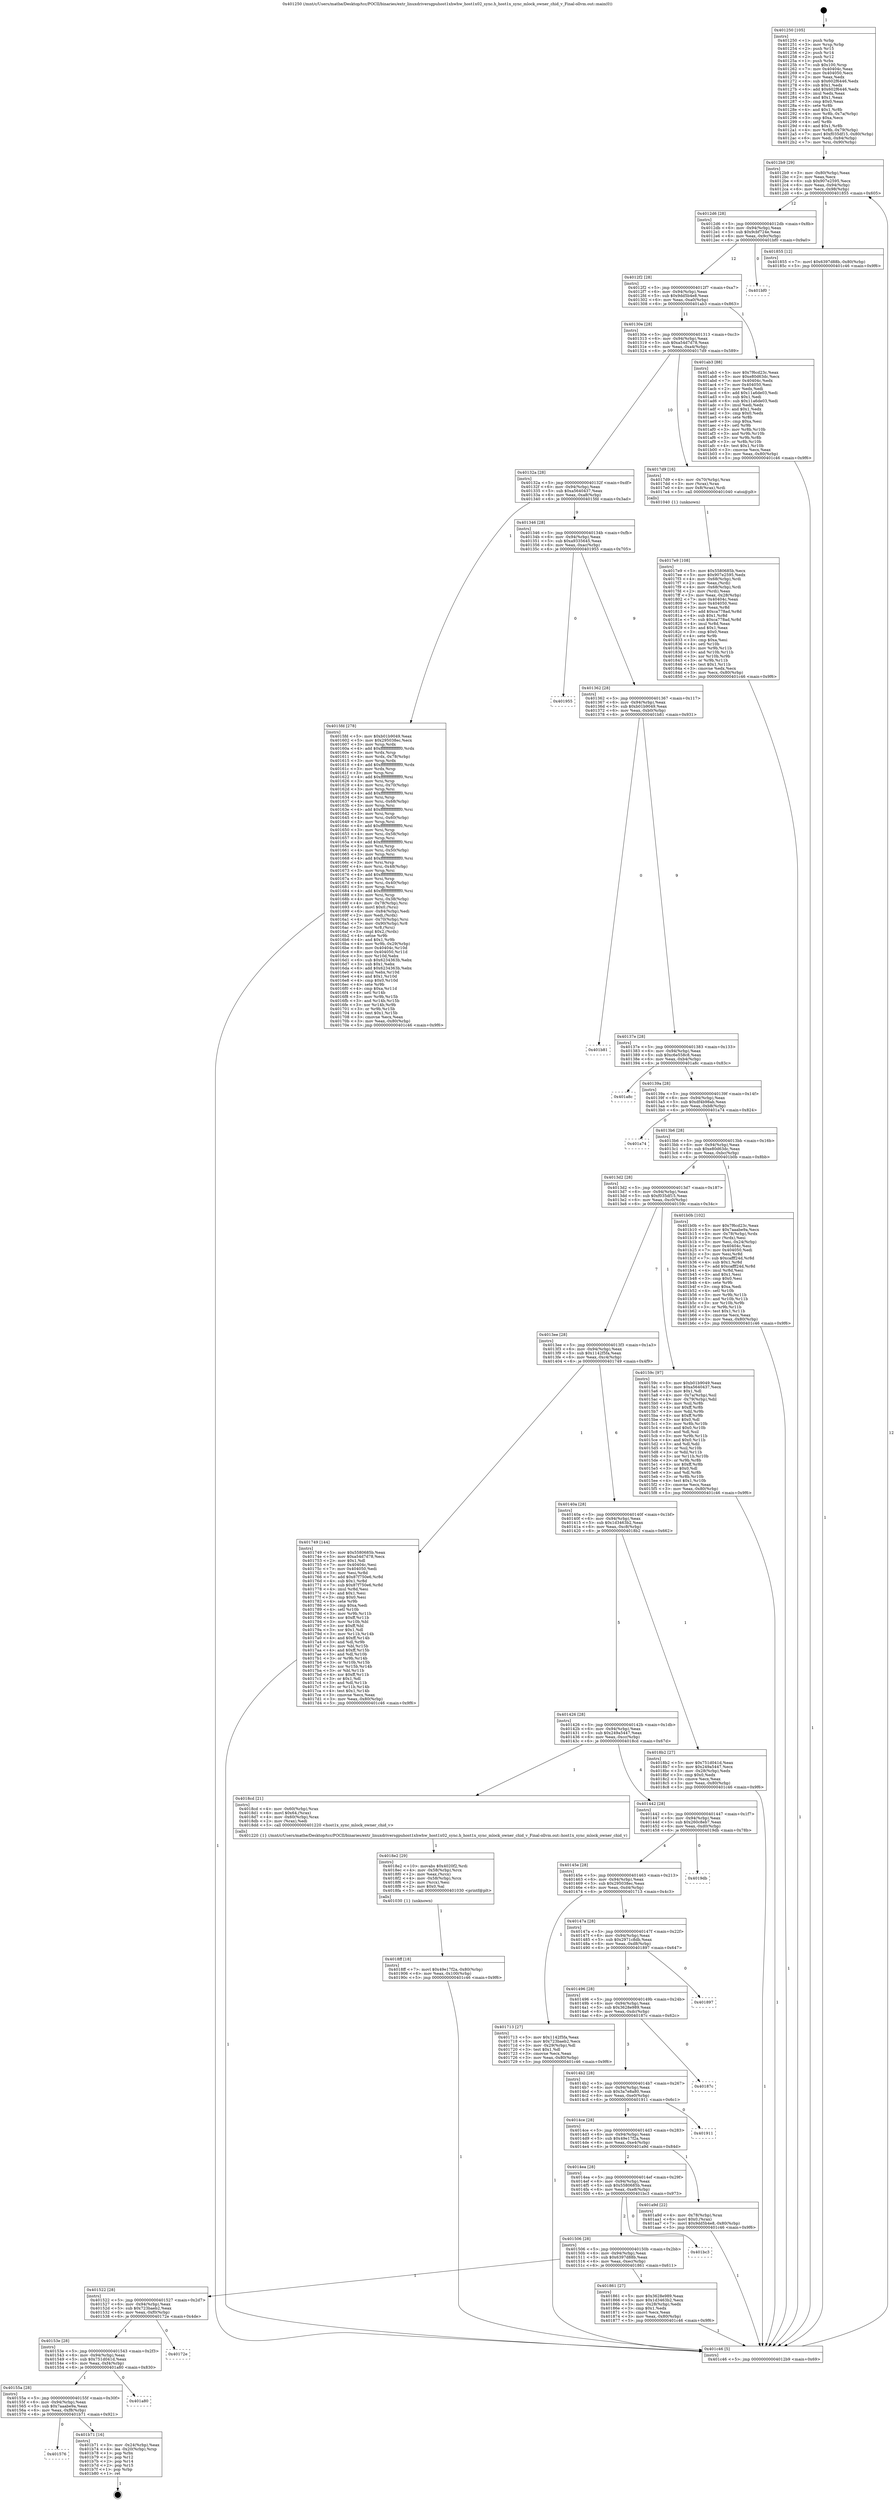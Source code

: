 digraph "0x401250" {
  label = "0x401250 (/mnt/c/Users/mathe/Desktop/tcc/POCII/binaries/extr_linuxdriversgpuhost1xhwhw_host1x02_sync.h_host1x_sync_mlock_owner_chid_v_Final-ollvm.out::main(0))"
  labelloc = "t"
  node[shape=record]

  Entry [label="",width=0.3,height=0.3,shape=circle,fillcolor=black,style=filled]
  "0x4012b9" [label="{
     0x4012b9 [29]\l
     | [instrs]\l
     &nbsp;&nbsp;0x4012b9 \<+3\>: mov -0x80(%rbp),%eax\l
     &nbsp;&nbsp;0x4012bc \<+2\>: mov %eax,%ecx\l
     &nbsp;&nbsp;0x4012be \<+6\>: sub $0x907e2595,%ecx\l
     &nbsp;&nbsp;0x4012c4 \<+6\>: mov %eax,-0x94(%rbp)\l
     &nbsp;&nbsp;0x4012ca \<+6\>: mov %ecx,-0x98(%rbp)\l
     &nbsp;&nbsp;0x4012d0 \<+6\>: je 0000000000401855 \<main+0x605\>\l
  }"]
  "0x401855" [label="{
     0x401855 [12]\l
     | [instrs]\l
     &nbsp;&nbsp;0x401855 \<+7\>: movl $0x6397d88b,-0x80(%rbp)\l
     &nbsp;&nbsp;0x40185c \<+5\>: jmp 0000000000401c46 \<main+0x9f6\>\l
  }"]
  "0x4012d6" [label="{
     0x4012d6 [28]\l
     | [instrs]\l
     &nbsp;&nbsp;0x4012d6 \<+5\>: jmp 00000000004012db \<main+0x8b\>\l
     &nbsp;&nbsp;0x4012db \<+6\>: mov -0x94(%rbp),%eax\l
     &nbsp;&nbsp;0x4012e1 \<+5\>: sub $0x9cbf724e,%eax\l
     &nbsp;&nbsp;0x4012e6 \<+6\>: mov %eax,-0x9c(%rbp)\l
     &nbsp;&nbsp;0x4012ec \<+6\>: je 0000000000401bf0 \<main+0x9a0\>\l
  }"]
  Exit [label="",width=0.3,height=0.3,shape=circle,fillcolor=black,style=filled,peripheries=2]
  "0x401bf0" [label="{
     0x401bf0\l
  }", style=dashed]
  "0x4012f2" [label="{
     0x4012f2 [28]\l
     | [instrs]\l
     &nbsp;&nbsp;0x4012f2 \<+5\>: jmp 00000000004012f7 \<main+0xa7\>\l
     &nbsp;&nbsp;0x4012f7 \<+6\>: mov -0x94(%rbp),%eax\l
     &nbsp;&nbsp;0x4012fd \<+5\>: sub $0x9dd5b4e8,%eax\l
     &nbsp;&nbsp;0x401302 \<+6\>: mov %eax,-0xa0(%rbp)\l
     &nbsp;&nbsp;0x401308 \<+6\>: je 0000000000401ab3 \<main+0x863\>\l
  }"]
  "0x401576" [label="{
     0x401576\l
  }", style=dashed]
  "0x401ab3" [label="{
     0x401ab3 [88]\l
     | [instrs]\l
     &nbsp;&nbsp;0x401ab3 \<+5\>: mov $0x7f6cd23c,%eax\l
     &nbsp;&nbsp;0x401ab8 \<+5\>: mov $0xe80d63dc,%ecx\l
     &nbsp;&nbsp;0x401abd \<+7\>: mov 0x40404c,%edx\l
     &nbsp;&nbsp;0x401ac4 \<+7\>: mov 0x404050,%esi\l
     &nbsp;&nbsp;0x401acb \<+2\>: mov %edx,%edi\l
     &nbsp;&nbsp;0x401acd \<+6\>: add $0x11a6de03,%edi\l
     &nbsp;&nbsp;0x401ad3 \<+3\>: sub $0x1,%edi\l
     &nbsp;&nbsp;0x401ad6 \<+6\>: sub $0x11a6de03,%edi\l
     &nbsp;&nbsp;0x401adc \<+3\>: imul %edi,%edx\l
     &nbsp;&nbsp;0x401adf \<+3\>: and $0x1,%edx\l
     &nbsp;&nbsp;0x401ae2 \<+3\>: cmp $0x0,%edx\l
     &nbsp;&nbsp;0x401ae5 \<+4\>: sete %r8b\l
     &nbsp;&nbsp;0x401ae9 \<+3\>: cmp $0xa,%esi\l
     &nbsp;&nbsp;0x401aec \<+4\>: setl %r9b\l
     &nbsp;&nbsp;0x401af0 \<+3\>: mov %r8b,%r10b\l
     &nbsp;&nbsp;0x401af3 \<+3\>: and %r9b,%r10b\l
     &nbsp;&nbsp;0x401af6 \<+3\>: xor %r9b,%r8b\l
     &nbsp;&nbsp;0x401af9 \<+3\>: or %r8b,%r10b\l
     &nbsp;&nbsp;0x401afc \<+4\>: test $0x1,%r10b\l
     &nbsp;&nbsp;0x401b00 \<+3\>: cmovne %ecx,%eax\l
     &nbsp;&nbsp;0x401b03 \<+3\>: mov %eax,-0x80(%rbp)\l
     &nbsp;&nbsp;0x401b06 \<+5\>: jmp 0000000000401c46 \<main+0x9f6\>\l
  }"]
  "0x40130e" [label="{
     0x40130e [28]\l
     | [instrs]\l
     &nbsp;&nbsp;0x40130e \<+5\>: jmp 0000000000401313 \<main+0xc3\>\l
     &nbsp;&nbsp;0x401313 \<+6\>: mov -0x94(%rbp),%eax\l
     &nbsp;&nbsp;0x401319 \<+5\>: sub $0xa54d7d78,%eax\l
     &nbsp;&nbsp;0x40131e \<+6\>: mov %eax,-0xa4(%rbp)\l
     &nbsp;&nbsp;0x401324 \<+6\>: je 00000000004017d9 \<main+0x589\>\l
  }"]
  "0x401b71" [label="{
     0x401b71 [16]\l
     | [instrs]\l
     &nbsp;&nbsp;0x401b71 \<+3\>: mov -0x24(%rbp),%eax\l
     &nbsp;&nbsp;0x401b74 \<+4\>: lea -0x20(%rbp),%rsp\l
     &nbsp;&nbsp;0x401b78 \<+1\>: pop %rbx\l
     &nbsp;&nbsp;0x401b79 \<+2\>: pop %r12\l
     &nbsp;&nbsp;0x401b7b \<+2\>: pop %r14\l
     &nbsp;&nbsp;0x401b7d \<+2\>: pop %r15\l
     &nbsp;&nbsp;0x401b7f \<+1\>: pop %rbp\l
     &nbsp;&nbsp;0x401b80 \<+1\>: ret\l
  }"]
  "0x4017d9" [label="{
     0x4017d9 [16]\l
     | [instrs]\l
     &nbsp;&nbsp;0x4017d9 \<+4\>: mov -0x70(%rbp),%rax\l
     &nbsp;&nbsp;0x4017dd \<+3\>: mov (%rax),%rax\l
     &nbsp;&nbsp;0x4017e0 \<+4\>: mov 0x8(%rax),%rdi\l
     &nbsp;&nbsp;0x4017e4 \<+5\>: call 0000000000401040 \<atoi@plt\>\l
     | [calls]\l
     &nbsp;&nbsp;0x401040 \{1\} (unknown)\l
  }"]
  "0x40132a" [label="{
     0x40132a [28]\l
     | [instrs]\l
     &nbsp;&nbsp;0x40132a \<+5\>: jmp 000000000040132f \<main+0xdf\>\l
     &nbsp;&nbsp;0x40132f \<+6\>: mov -0x94(%rbp),%eax\l
     &nbsp;&nbsp;0x401335 \<+5\>: sub $0xa5640437,%eax\l
     &nbsp;&nbsp;0x40133a \<+6\>: mov %eax,-0xa8(%rbp)\l
     &nbsp;&nbsp;0x401340 \<+6\>: je 00000000004015fd \<main+0x3ad\>\l
  }"]
  "0x40155a" [label="{
     0x40155a [28]\l
     | [instrs]\l
     &nbsp;&nbsp;0x40155a \<+5\>: jmp 000000000040155f \<main+0x30f\>\l
     &nbsp;&nbsp;0x40155f \<+6\>: mov -0x94(%rbp),%eax\l
     &nbsp;&nbsp;0x401565 \<+5\>: sub $0x7aaabe9a,%eax\l
     &nbsp;&nbsp;0x40156a \<+6\>: mov %eax,-0xf8(%rbp)\l
     &nbsp;&nbsp;0x401570 \<+6\>: je 0000000000401b71 \<main+0x921\>\l
  }"]
  "0x4015fd" [label="{
     0x4015fd [278]\l
     | [instrs]\l
     &nbsp;&nbsp;0x4015fd \<+5\>: mov $0xb01b9049,%eax\l
     &nbsp;&nbsp;0x401602 \<+5\>: mov $0x295038ec,%ecx\l
     &nbsp;&nbsp;0x401607 \<+3\>: mov %rsp,%rdx\l
     &nbsp;&nbsp;0x40160a \<+4\>: add $0xfffffffffffffff0,%rdx\l
     &nbsp;&nbsp;0x40160e \<+3\>: mov %rdx,%rsp\l
     &nbsp;&nbsp;0x401611 \<+4\>: mov %rdx,-0x78(%rbp)\l
     &nbsp;&nbsp;0x401615 \<+3\>: mov %rsp,%rdx\l
     &nbsp;&nbsp;0x401618 \<+4\>: add $0xfffffffffffffff0,%rdx\l
     &nbsp;&nbsp;0x40161c \<+3\>: mov %rdx,%rsp\l
     &nbsp;&nbsp;0x40161f \<+3\>: mov %rsp,%rsi\l
     &nbsp;&nbsp;0x401622 \<+4\>: add $0xfffffffffffffff0,%rsi\l
     &nbsp;&nbsp;0x401626 \<+3\>: mov %rsi,%rsp\l
     &nbsp;&nbsp;0x401629 \<+4\>: mov %rsi,-0x70(%rbp)\l
     &nbsp;&nbsp;0x40162d \<+3\>: mov %rsp,%rsi\l
     &nbsp;&nbsp;0x401630 \<+4\>: add $0xfffffffffffffff0,%rsi\l
     &nbsp;&nbsp;0x401634 \<+3\>: mov %rsi,%rsp\l
     &nbsp;&nbsp;0x401637 \<+4\>: mov %rsi,-0x68(%rbp)\l
     &nbsp;&nbsp;0x40163b \<+3\>: mov %rsp,%rsi\l
     &nbsp;&nbsp;0x40163e \<+4\>: add $0xfffffffffffffff0,%rsi\l
     &nbsp;&nbsp;0x401642 \<+3\>: mov %rsi,%rsp\l
     &nbsp;&nbsp;0x401645 \<+4\>: mov %rsi,-0x60(%rbp)\l
     &nbsp;&nbsp;0x401649 \<+3\>: mov %rsp,%rsi\l
     &nbsp;&nbsp;0x40164c \<+4\>: add $0xfffffffffffffff0,%rsi\l
     &nbsp;&nbsp;0x401650 \<+3\>: mov %rsi,%rsp\l
     &nbsp;&nbsp;0x401653 \<+4\>: mov %rsi,-0x58(%rbp)\l
     &nbsp;&nbsp;0x401657 \<+3\>: mov %rsp,%rsi\l
     &nbsp;&nbsp;0x40165a \<+4\>: add $0xfffffffffffffff0,%rsi\l
     &nbsp;&nbsp;0x40165e \<+3\>: mov %rsi,%rsp\l
     &nbsp;&nbsp;0x401661 \<+4\>: mov %rsi,-0x50(%rbp)\l
     &nbsp;&nbsp;0x401665 \<+3\>: mov %rsp,%rsi\l
     &nbsp;&nbsp;0x401668 \<+4\>: add $0xfffffffffffffff0,%rsi\l
     &nbsp;&nbsp;0x40166c \<+3\>: mov %rsi,%rsp\l
     &nbsp;&nbsp;0x40166f \<+4\>: mov %rsi,-0x48(%rbp)\l
     &nbsp;&nbsp;0x401673 \<+3\>: mov %rsp,%rsi\l
     &nbsp;&nbsp;0x401676 \<+4\>: add $0xfffffffffffffff0,%rsi\l
     &nbsp;&nbsp;0x40167a \<+3\>: mov %rsi,%rsp\l
     &nbsp;&nbsp;0x40167d \<+4\>: mov %rsi,-0x40(%rbp)\l
     &nbsp;&nbsp;0x401681 \<+3\>: mov %rsp,%rsi\l
     &nbsp;&nbsp;0x401684 \<+4\>: add $0xfffffffffffffff0,%rsi\l
     &nbsp;&nbsp;0x401688 \<+3\>: mov %rsi,%rsp\l
     &nbsp;&nbsp;0x40168b \<+4\>: mov %rsi,-0x38(%rbp)\l
     &nbsp;&nbsp;0x40168f \<+4\>: mov -0x78(%rbp),%rsi\l
     &nbsp;&nbsp;0x401693 \<+6\>: movl $0x0,(%rsi)\l
     &nbsp;&nbsp;0x401699 \<+6\>: mov -0x84(%rbp),%edi\l
     &nbsp;&nbsp;0x40169f \<+2\>: mov %edi,(%rdx)\l
     &nbsp;&nbsp;0x4016a1 \<+4\>: mov -0x70(%rbp),%rsi\l
     &nbsp;&nbsp;0x4016a5 \<+7\>: mov -0x90(%rbp),%r8\l
     &nbsp;&nbsp;0x4016ac \<+3\>: mov %r8,(%rsi)\l
     &nbsp;&nbsp;0x4016af \<+3\>: cmpl $0x2,(%rdx)\l
     &nbsp;&nbsp;0x4016b2 \<+4\>: setne %r9b\l
     &nbsp;&nbsp;0x4016b6 \<+4\>: and $0x1,%r9b\l
     &nbsp;&nbsp;0x4016ba \<+4\>: mov %r9b,-0x29(%rbp)\l
     &nbsp;&nbsp;0x4016be \<+8\>: mov 0x40404c,%r10d\l
     &nbsp;&nbsp;0x4016c6 \<+8\>: mov 0x404050,%r11d\l
     &nbsp;&nbsp;0x4016ce \<+3\>: mov %r10d,%ebx\l
     &nbsp;&nbsp;0x4016d1 \<+6\>: sub $0x6234363b,%ebx\l
     &nbsp;&nbsp;0x4016d7 \<+3\>: sub $0x1,%ebx\l
     &nbsp;&nbsp;0x4016da \<+6\>: add $0x6234363b,%ebx\l
     &nbsp;&nbsp;0x4016e0 \<+4\>: imul %ebx,%r10d\l
     &nbsp;&nbsp;0x4016e4 \<+4\>: and $0x1,%r10d\l
     &nbsp;&nbsp;0x4016e8 \<+4\>: cmp $0x0,%r10d\l
     &nbsp;&nbsp;0x4016ec \<+4\>: sete %r9b\l
     &nbsp;&nbsp;0x4016f0 \<+4\>: cmp $0xa,%r11d\l
     &nbsp;&nbsp;0x4016f4 \<+4\>: setl %r14b\l
     &nbsp;&nbsp;0x4016f8 \<+3\>: mov %r9b,%r15b\l
     &nbsp;&nbsp;0x4016fb \<+3\>: and %r14b,%r15b\l
     &nbsp;&nbsp;0x4016fe \<+3\>: xor %r14b,%r9b\l
     &nbsp;&nbsp;0x401701 \<+3\>: or %r9b,%r15b\l
     &nbsp;&nbsp;0x401704 \<+4\>: test $0x1,%r15b\l
     &nbsp;&nbsp;0x401708 \<+3\>: cmovne %ecx,%eax\l
     &nbsp;&nbsp;0x40170b \<+3\>: mov %eax,-0x80(%rbp)\l
     &nbsp;&nbsp;0x40170e \<+5\>: jmp 0000000000401c46 \<main+0x9f6\>\l
  }"]
  "0x401346" [label="{
     0x401346 [28]\l
     | [instrs]\l
     &nbsp;&nbsp;0x401346 \<+5\>: jmp 000000000040134b \<main+0xfb\>\l
     &nbsp;&nbsp;0x40134b \<+6\>: mov -0x94(%rbp),%eax\l
     &nbsp;&nbsp;0x401351 \<+5\>: sub $0xa9335645,%eax\l
     &nbsp;&nbsp;0x401356 \<+6\>: mov %eax,-0xac(%rbp)\l
     &nbsp;&nbsp;0x40135c \<+6\>: je 0000000000401955 \<main+0x705\>\l
  }"]
  "0x401a80" [label="{
     0x401a80\l
  }", style=dashed]
  "0x401955" [label="{
     0x401955\l
  }", style=dashed]
  "0x401362" [label="{
     0x401362 [28]\l
     | [instrs]\l
     &nbsp;&nbsp;0x401362 \<+5\>: jmp 0000000000401367 \<main+0x117\>\l
     &nbsp;&nbsp;0x401367 \<+6\>: mov -0x94(%rbp),%eax\l
     &nbsp;&nbsp;0x40136d \<+5\>: sub $0xb01b9049,%eax\l
     &nbsp;&nbsp;0x401372 \<+6\>: mov %eax,-0xb0(%rbp)\l
     &nbsp;&nbsp;0x401378 \<+6\>: je 0000000000401b81 \<main+0x931\>\l
  }"]
  "0x40153e" [label="{
     0x40153e [28]\l
     | [instrs]\l
     &nbsp;&nbsp;0x40153e \<+5\>: jmp 0000000000401543 \<main+0x2f3\>\l
     &nbsp;&nbsp;0x401543 \<+6\>: mov -0x94(%rbp),%eax\l
     &nbsp;&nbsp;0x401549 \<+5\>: sub $0x751d041d,%eax\l
     &nbsp;&nbsp;0x40154e \<+6\>: mov %eax,-0xf4(%rbp)\l
     &nbsp;&nbsp;0x401554 \<+6\>: je 0000000000401a80 \<main+0x830\>\l
  }"]
  "0x401b81" [label="{
     0x401b81\l
  }", style=dashed]
  "0x40137e" [label="{
     0x40137e [28]\l
     | [instrs]\l
     &nbsp;&nbsp;0x40137e \<+5\>: jmp 0000000000401383 \<main+0x133\>\l
     &nbsp;&nbsp;0x401383 \<+6\>: mov -0x94(%rbp),%eax\l
     &nbsp;&nbsp;0x401389 \<+5\>: sub $0xc6e558c8,%eax\l
     &nbsp;&nbsp;0x40138e \<+6\>: mov %eax,-0xb4(%rbp)\l
     &nbsp;&nbsp;0x401394 \<+6\>: je 0000000000401a8c \<main+0x83c\>\l
  }"]
  "0x40172e" [label="{
     0x40172e\l
  }", style=dashed]
  "0x401a8c" [label="{
     0x401a8c\l
  }", style=dashed]
  "0x40139a" [label="{
     0x40139a [28]\l
     | [instrs]\l
     &nbsp;&nbsp;0x40139a \<+5\>: jmp 000000000040139f \<main+0x14f\>\l
     &nbsp;&nbsp;0x40139f \<+6\>: mov -0x94(%rbp),%eax\l
     &nbsp;&nbsp;0x4013a5 \<+5\>: sub $0xdf4b98ab,%eax\l
     &nbsp;&nbsp;0x4013aa \<+6\>: mov %eax,-0xb8(%rbp)\l
     &nbsp;&nbsp;0x4013b0 \<+6\>: je 0000000000401a74 \<main+0x824\>\l
  }"]
  "0x4018ff" [label="{
     0x4018ff [18]\l
     | [instrs]\l
     &nbsp;&nbsp;0x4018ff \<+7\>: movl $0x49e17f2a,-0x80(%rbp)\l
     &nbsp;&nbsp;0x401906 \<+6\>: mov %eax,-0x100(%rbp)\l
     &nbsp;&nbsp;0x40190c \<+5\>: jmp 0000000000401c46 \<main+0x9f6\>\l
  }"]
  "0x401a74" [label="{
     0x401a74\l
  }", style=dashed]
  "0x4013b6" [label="{
     0x4013b6 [28]\l
     | [instrs]\l
     &nbsp;&nbsp;0x4013b6 \<+5\>: jmp 00000000004013bb \<main+0x16b\>\l
     &nbsp;&nbsp;0x4013bb \<+6\>: mov -0x94(%rbp),%eax\l
     &nbsp;&nbsp;0x4013c1 \<+5\>: sub $0xe80d63dc,%eax\l
     &nbsp;&nbsp;0x4013c6 \<+6\>: mov %eax,-0xbc(%rbp)\l
     &nbsp;&nbsp;0x4013cc \<+6\>: je 0000000000401b0b \<main+0x8bb\>\l
  }"]
  "0x4018e2" [label="{
     0x4018e2 [29]\l
     | [instrs]\l
     &nbsp;&nbsp;0x4018e2 \<+10\>: movabs $0x4020f2,%rdi\l
     &nbsp;&nbsp;0x4018ec \<+4\>: mov -0x58(%rbp),%rcx\l
     &nbsp;&nbsp;0x4018f0 \<+2\>: mov %eax,(%rcx)\l
     &nbsp;&nbsp;0x4018f2 \<+4\>: mov -0x58(%rbp),%rcx\l
     &nbsp;&nbsp;0x4018f6 \<+2\>: mov (%rcx),%esi\l
     &nbsp;&nbsp;0x4018f8 \<+2\>: mov $0x0,%al\l
     &nbsp;&nbsp;0x4018fa \<+5\>: call 0000000000401030 \<printf@plt\>\l
     | [calls]\l
     &nbsp;&nbsp;0x401030 \{1\} (unknown)\l
  }"]
  "0x401b0b" [label="{
     0x401b0b [102]\l
     | [instrs]\l
     &nbsp;&nbsp;0x401b0b \<+5\>: mov $0x7f6cd23c,%eax\l
     &nbsp;&nbsp;0x401b10 \<+5\>: mov $0x7aaabe9a,%ecx\l
     &nbsp;&nbsp;0x401b15 \<+4\>: mov -0x78(%rbp),%rdx\l
     &nbsp;&nbsp;0x401b19 \<+2\>: mov (%rdx),%esi\l
     &nbsp;&nbsp;0x401b1b \<+3\>: mov %esi,-0x24(%rbp)\l
     &nbsp;&nbsp;0x401b1e \<+7\>: mov 0x40404c,%esi\l
     &nbsp;&nbsp;0x401b25 \<+7\>: mov 0x404050,%edi\l
     &nbsp;&nbsp;0x401b2c \<+3\>: mov %esi,%r8d\l
     &nbsp;&nbsp;0x401b2f \<+7\>: sub $0xcafff24d,%r8d\l
     &nbsp;&nbsp;0x401b36 \<+4\>: sub $0x1,%r8d\l
     &nbsp;&nbsp;0x401b3a \<+7\>: add $0xcafff24d,%r8d\l
     &nbsp;&nbsp;0x401b41 \<+4\>: imul %r8d,%esi\l
     &nbsp;&nbsp;0x401b45 \<+3\>: and $0x1,%esi\l
     &nbsp;&nbsp;0x401b48 \<+3\>: cmp $0x0,%esi\l
     &nbsp;&nbsp;0x401b4b \<+4\>: sete %r9b\l
     &nbsp;&nbsp;0x401b4f \<+3\>: cmp $0xa,%edi\l
     &nbsp;&nbsp;0x401b52 \<+4\>: setl %r10b\l
     &nbsp;&nbsp;0x401b56 \<+3\>: mov %r9b,%r11b\l
     &nbsp;&nbsp;0x401b59 \<+3\>: and %r10b,%r11b\l
     &nbsp;&nbsp;0x401b5c \<+3\>: xor %r10b,%r9b\l
     &nbsp;&nbsp;0x401b5f \<+3\>: or %r9b,%r11b\l
     &nbsp;&nbsp;0x401b62 \<+4\>: test $0x1,%r11b\l
     &nbsp;&nbsp;0x401b66 \<+3\>: cmovne %ecx,%eax\l
     &nbsp;&nbsp;0x401b69 \<+3\>: mov %eax,-0x80(%rbp)\l
     &nbsp;&nbsp;0x401b6c \<+5\>: jmp 0000000000401c46 \<main+0x9f6\>\l
  }"]
  "0x4013d2" [label="{
     0x4013d2 [28]\l
     | [instrs]\l
     &nbsp;&nbsp;0x4013d2 \<+5\>: jmp 00000000004013d7 \<main+0x187\>\l
     &nbsp;&nbsp;0x4013d7 \<+6\>: mov -0x94(%rbp),%eax\l
     &nbsp;&nbsp;0x4013dd \<+5\>: sub $0xf035df15,%eax\l
     &nbsp;&nbsp;0x4013e2 \<+6\>: mov %eax,-0xc0(%rbp)\l
     &nbsp;&nbsp;0x4013e8 \<+6\>: je 000000000040159c \<main+0x34c\>\l
  }"]
  "0x401522" [label="{
     0x401522 [28]\l
     | [instrs]\l
     &nbsp;&nbsp;0x401522 \<+5\>: jmp 0000000000401527 \<main+0x2d7\>\l
     &nbsp;&nbsp;0x401527 \<+6\>: mov -0x94(%rbp),%eax\l
     &nbsp;&nbsp;0x40152d \<+5\>: sub $0x723baeb2,%eax\l
     &nbsp;&nbsp;0x401532 \<+6\>: mov %eax,-0xf0(%rbp)\l
     &nbsp;&nbsp;0x401538 \<+6\>: je 000000000040172e \<main+0x4de\>\l
  }"]
  "0x40159c" [label="{
     0x40159c [97]\l
     | [instrs]\l
     &nbsp;&nbsp;0x40159c \<+5\>: mov $0xb01b9049,%eax\l
     &nbsp;&nbsp;0x4015a1 \<+5\>: mov $0xa5640437,%ecx\l
     &nbsp;&nbsp;0x4015a6 \<+2\>: mov $0x1,%dl\l
     &nbsp;&nbsp;0x4015a8 \<+4\>: mov -0x7a(%rbp),%sil\l
     &nbsp;&nbsp;0x4015ac \<+4\>: mov -0x79(%rbp),%dil\l
     &nbsp;&nbsp;0x4015b0 \<+3\>: mov %sil,%r8b\l
     &nbsp;&nbsp;0x4015b3 \<+4\>: xor $0xff,%r8b\l
     &nbsp;&nbsp;0x4015b7 \<+3\>: mov %dil,%r9b\l
     &nbsp;&nbsp;0x4015ba \<+4\>: xor $0xff,%r9b\l
     &nbsp;&nbsp;0x4015be \<+3\>: xor $0x0,%dl\l
     &nbsp;&nbsp;0x4015c1 \<+3\>: mov %r8b,%r10b\l
     &nbsp;&nbsp;0x4015c4 \<+4\>: and $0x0,%r10b\l
     &nbsp;&nbsp;0x4015c8 \<+3\>: and %dl,%sil\l
     &nbsp;&nbsp;0x4015cb \<+3\>: mov %r9b,%r11b\l
     &nbsp;&nbsp;0x4015ce \<+4\>: and $0x0,%r11b\l
     &nbsp;&nbsp;0x4015d2 \<+3\>: and %dl,%dil\l
     &nbsp;&nbsp;0x4015d5 \<+3\>: or %sil,%r10b\l
     &nbsp;&nbsp;0x4015d8 \<+3\>: or %dil,%r11b\l
     &nbsp;&nbsp;0x4015db \<+3\>: xor %r11b,%r10b\l
     &nbsp;&nbsp;0x4015de \<+3\>: or %r9b,%r8b\l
     &nbsp;&nbsp;0x4015e1 \<+4\>: xor $0xff,%r8b\l
     &nbsp;&nbsp;0x4015e5 \<+3\>: or $0x0,%dl\l
     &nbsp;&nbsp;0x4015e8 \<+3\>: and %dl,%r8b\l
     &nbsp;&nbsp;0x4015eb \<+3\>: or %r8b,%r10b\l
     &nbsp;&nbsp;0x4015ee \<+4\>: test $0x1,%r10b\l
     &nbsp;&nbsp;0x4015f2 \<+3\>: cmovne %ecx,%eax\l
     &nbsp;&nbsp;0x4015f5 \<+3\>: mov %eax,-0x80(%rbp)\l
     &nbsp;&nbsp;0x4015f8 \<+5\>: jmp 0000000000401c46 \<main+0x9f6\>\l
  }"]
  "0x4013ee" [label="{
     0x4013ee [28]\l
     | [instrs]\l
     &nbsp;&nbsp;0x4013ee \<+5\>: jmp 00000000004013f3 \<main+0x1a3\>\l
     &nbsp;&nbsp;0x4013f3 \<+6\>: mov -0x94(%rbp),%eax\l
     &nbsp;&nbsp;0x4013f9 \<+5\>: sub $0x1142f5fa,%eax\l
     &nbsp;&nbsp;0x4013fe \<+6\>: mov %eax,-0xc4(%rbp)\l
     &nbsp;&nbsp;0x401404 \<+6\>: je 0000000000401749 \<main+0x4f9\>\l
  }"]
  "0x401c46" [label="{
     0x401c46 [5]\l
     | [instrs]\l
     &nbsp;&nbsp;0x401c46 \<+5\>: jmp 00000000004012b9 \<main+0x69\>\l
  }"]
  "0x401250" [label="{
     0x401250 [105]\l
     | [instrs]\l
     &nbsp;&nbsp;0x401250 \<+1\>: push %rbp\l
     &nbsp;&nbsp;0x401251 \<+3\>: mov %rsp,%rbp\l
     &nbsp;&nbsp;0x401254 \<+2\>: push %r15\l
     &nbsp;&nbsp;0x401256 \<+2\>: push %r14\l
     &nbsp;&nbsp;0x401258 \<+2\>: push %r12\l
     &nbsp;&nbsp;0x40125a \<+1\>: push %rbx\l
     &nbsp;&nbsp;0x40125b \<+7\>: sub $0x100,%rsp\l
     &nbsp;&nbsp;0x401262 \<+7\>: mov 0x40404c,%eax\l
     &nbsp;&nbsp;0x401269 \<+7\>: mov 0x404050,%ecx\l
     &nbsp;&nbsp;0x401270 \<+2\>: mov %eax,%edx\l
     &nbsp;&nbsp;0x401272 \<+6\>: sub $0x602f6446,%edx\l
     &nbsp;&nbsp;0x401278 \<+3\>: sub $0x1,%edx\l
     &nbsp;&nbsp;0x40127b \<+6\>: add $0x602f6446,%edx\l
     &nbsp;&nbsp;0x401281 \<+3\>: imul %edx,%eax\l
     &nbsp;&nbsp;0x401284 \<+3\>: and $0x1,%eax\l
     &nbsp;&nbsp;0x401287 \<+3\>: cmp $0x0,%eax\l
     &nbsp;&nbsp;0x40128a \<+4\>: sete %r8b\l
     &nbsp;&nbsp;0x40128e \<+4\>: and $0x1,%r8b\l
     &nbsp;&nbsp;0x401292 \<+4\>: mov %r8b,-0x7a(%rbp)\l
     &nbsp;&nbsp;0x401296 \<+3\>: cmp $0xa,%ecx\l
     &nbsp;&nbsp;0x401299 \<+4\>: setl %r8b\l
     &nbsp;&nbsp;0x40129d \<+4\>: and $0x1,%r8b\l
     &nbsp;&nbsp;0x4012a1 \<+4\>: mov %r8b,-0x79(%rbp)\l
     &nbsp;&nbsp;0x4012a5 \<+7\>: movl $0xf035df15,-0x80(%rbp)\l
     &nbsp;&nbsp;0x4012ac \<+6\>: mov %edi,-0x84(%rbp)\l
     &nbsp;&nbsp;0x4012b2 \<+7\>: mov %rsi,-0x90(%rbp)\l
  }"]
  "0x401861" [label="{
     0x401861 [27]\l
     | [instrs]\l
     &nbsp;&nbsp;0x401861 \<+5\>: mov $0x3628e989,%eax\l
     &nbsp;&nbsp;0x401866 \<+5\>: mov $0x1d3463b2,%ecx\l
     &nbsp;&nbsp;0x40186b \<+3\>: mov -0x28(%rbp),%edx\l
     &nbsp;&nbsp;0x40186e \<+3\>: cmp $0x1,%edx\l
     &nbsp;&nbsp;0x401871 \<+3\>: cmovl %ecx,%eax\l
     &nbsp;&nbsp;0x401874 \<+3\>: mov %eax,-0x80(%rbp)\l
     &nbsp;&nbsp;0x401877 \<+5\>: jmp 0000000000401c46 \<main+0x9f6\>\l
  }"]
  "0x401506" [label="{
     0x401506 [28]\l
     | [instrs]\l
     &nbsp;&nbsp;0x401506 \<+5\>: jmp 000000000040150b \<main+0x2bb\>\l
     &nbsp;&nbsp;0x40150b \<+6\>: mov -0x94(%rbp),%eax\l
     &nbsp;&nbsp;0x401511 \<+5\>: sub $0x6397d88b,%eax\l
     &nbsp;&nbsp;0x401516 \<+6\>: mov %eax,-0xec(%rbp)\l
     &nbsp;&nbsp;0x40151c \<+6\>: je 0000000000401861 \<main+0x611\>\l
  }"]
  "0x401749" [label="{
     0x401749 [144]\l
     | [instrs]\l
     &nbsp;&nbsp;0x401749 \<+5\>: mov $0x5580685b,%eax\l
     &nbsp;&nbsp;0x40174e \<+5\>: mov $0xa54d7d78,%ecx\l
     &nbsp;&nbsp;0x401753 \<+2\>: mov $0x1,%dl\l
     &nbsp;&nbsp;0x401755 \<+7\>: mov 0x40404c,%esi\l
     &nbsp;&nbsp;0x40175c \<+7\>: mov 0x404050,%edi\l
     &nbsp;&nbsp;0x401763 \<+3\>: mov %esi,%r8d\l
     &nbsp;&nbsp;0x401766 \<+7\>: add $0x87f750e6,%r8d\l
     &nbsp;&nbsp;0x40176d \<+4\>: sub $0x1,%r8d\l
     &nbsp;&nbsp;0x401771 \<+7\>: sub $0x87f750e6,%r8d\l
     &nbsp;&nbsp;0x401778 \<+4\>: imul %r8d,%esi\l
     &nbsp;&nbsp;0x40177c \<+3\>: and $0x1,%esi\l
     &nbsp;&nbsp;0x40177f \<+3\>: cmp $0x0,%esi\l
     &nbsp;&nbsp;0x401782 \<+4\>: sete %r9b\l
     &nbsp;&nbsp;0x401786 \<+3\>: cmp $0xa,%edi\l
     &nbsp;&nbsp;0x401789 \<+4\>: setl %r10b\l
     &nbsp;&nbsp;0x40178d \<+3\>: mov %r9b,%r11b\l
     &nbsp;&nbsp;0x401790 \<+4\>: xor $0xff,%r11b\l
     &nbsp;&nbsp;0x401794 \<+3\>: mov %r10b,%bl\l
     &nbsp;&nbsp;0x401797 \<+3\>: xor $0xff,%bl\l
     &nbsp;&nbsp;0x40179a \<+3\>: xor $0x1,%dl\l
     &nbsp;&nbsp;0x40179d \<+3\>: mov %r11b,%r14b\l
     &nbsp;&nbsp;0x4017a0 \<+4\>: and $0xff,%r14b\l
     &nbsp;&nbsp;0x4017a4 \<+3\>: and %dl,%r9b\l
     &nbsp;&nbsp;0x4017a7 \<+3\>: mov %bl,%r15b\l
     &nbsp;&nbsp;0x4017aa \<+4\>: and $0xff,%r15b\l
     &nbsp;&nbsp;0x4017ae \<+3\>: and %dl,%r10b\l
     &nbsp;&nbsp;0x4017b1 \<+3\>: or %r9b,%r14b\l
     &nbsp;&nbsp;0x4017b4 \<+3\>: or %r10b,%r15b\l
     &nbsp;&nbsp;0x4017b7 \<+3\>: xor %r15b,%r14b\l
     &nbsp;&nbsp;0x4017ba \<+3\>: or %bl,%r11b\l
     &nbsp;&nbsp;0x4017bd \<+4\>: xor $0xff,%r11b\l
     &nbsp;&nbsp;0x4017c1 \<+3\>: or $0x1,%dl\l
     &nbsp;&nbsp;0x4017c4 \<+3\>: and %dl,%r11b\l
     &nbsp;&nbsp;0x4017c7 \<+3\>: or %r11b,%r14b\l
     &nbsp;&nbsp;0x4017ca \<+4\>: test $0x1,%r14b\l
     &nbsp;&nbsp;0x4017ce \<+3\>: cmovne %ecx,%eax\l
     &nbsp;&nbsp;0x4017d1 \<+3\>: mov %eax,-0x80(%rbp)\l
     &nbsp;&nbsp;0x4017d4 \<+5\>: jmp 0000000000401c46 \<main+0x9f6\>\l
  }"]
  "0x40140a" [label="{
     0x40140a [28]\l
     | [instrs]\l
     &nbsp;&nbsp;0x40140a \<+5\>: jmp 000000000040140f \<main+0x1bf\>\l
     &nbsp;&nbsp;0x40140f \<+6\>: mov -0x94(%rbp),%eax\l
     &nbsp;&nbsp;0x401415 \<+5\>: sub $0x1d3463b2,%eax\l
     &nbsp;&nbsp;0x40141a \<+6\>: mov %eax,-0xc8(%rbp)\l
     &nbsp;&nbsp;0x401420 \<+6\>: je 00000000004018b2 \<main+0x662\>\l
  }"]
  "0x401bc3" [label="{
     0x401bc3\l
  }", style=dashed]
  "0x4018b2" [label="{
     0x4018b2 [27]\l
     | [instrs]\l
     &nbsp;&nbsp;0x4018b2 \<+5\>: mov $0x751d041d,%eax\l
     &nbsp;&nbsp;0x4018b7 \<+5\>: mov $0x249a5447,%ecx\l
     &nbsp;&nbsp;0x4018bc \<+3\>: mov -0x28(%rbp),%edx\l
     &nbsp;&nbsp;0x4018bf \<+3\>: cmp $0x0,%edx\l
     &nbsp;&nbsp;0x4018c2 \<+3\>: cmove %ecx,%eax\l
     &nbsp;&nbsp;0x4018c5 \<+3\>: mov %eax,-0x80(%rbp)\l
     &nbsp;&nbsp;0x4018c8 \<+5\>: jmp 0000000000401c46 \<main+0x9f6\>\l
  }"]
  "0x401426" [label="{
     0x401426 [28]\l
     | [instrs]\l
     &nbsp;&nbsp;0x401426 \<+5\>: jmp 000000000040142b \<main+0x1db\>\l
     &nbsp;&nbsp;0x40142b \<+6\>: mov -0x94(%rbp),%eax\l
     &nbsp;&nbsp;0x401431 \<+5\>: sub $0x249a5447,%eax\l
     &nbsp;&nbsp;0x401436 \<+6\>: mov %eax,-0xcc(%rbp)\l
     &nbsp;&nbsp;0x40143c \<+6\>: je 00000000004018cd \<main+0x67d\>\l
  }"]
  "0x4014ea" [label="{
     0x4014ea [28]\l
     | [instrs]\l
     &nbsp;&nbsp;0x4014ea \<+5\>: jmp 00000000004014ef \<main+0x29f\>\l
     &nbsp;&nbsp;0x4014ef \<+6\>: mov -0x94(%rbp),%eax\l
     &nbsp;&nbsp;0x4014f5 \<+5\>: sub $0x5580685b,%eax\l
     &nbsp;&nbsp;0x4014fa \<+6\>: mov %eax,-0xe8(%rbp)\l
     &nbsp;&nbsp;0x401500 \<+6\>: je 0000000000401bc3 \<main+0x973\>\l
  }"]
  "0x4018cd" [label="{
     0x4018cd [21]\l
     | [instrs]\l
     &nbsp;&nbsp;0x4018cd \<+4\>: mov -0x60(%rbp),%rax\l
     &nbsp;&nbsp;0x4018d1 \<+6\>: movl $0x64,(%rax)\l
     &nbsp;&nbsp;0x4018d7 \<+4\>: mov -0x60(%rbp),%rax\l
     &nbsp;&nbsp;0x4018db \<+2\>: mov (%rax),%edi\l
     &nbsp;&nbsp;0x4018dd \<+5\>: call 0000000000401220 \<host1x_sync_mlock_owner_chid_v\>\l
     | [calls]\l
     &nbsp;&nbsp;0x401220 \{1\} (/mnt/c/Users/mathe/Desktop/tcc/POCII/binaries/extr_linuxdriversgpuhost1xhwhw_host1x02_sync.h_host1x_sync_mlock_owner_chid_v_Final-ollvm.out::host1x_sync_mlock_owner_chid_v)\l
  }"]
  "0x401442" [label="{
     0x401442 [28]\l
     | [instrs]\l
     &nbsp;&nbsp;0x401442 \<+5\>: jmp 0000000000401447 \<main+0x1f7\>\l
     &nbsp;&nbsp;0x401447 \<+6\>: mov -0x94(%rbp),%eax\l
     &nbsp;&nbsp;0x40144d \<+5\>: sub $0x260c8eb7,%eax\l
     &nbsp;&nbsp;0x401452 \<+6\>: mov %eax,-0xd0(%rbp)\l
     &nbsp;&nbsp;0x401458 \<+6\>: je 00000000004019db \<main+0x78b\>\l
  }"]
  "0x401a9d" [label="{
     0x401a9d [22]\l
     | [instrs]\l
     &nbsp;&nbsp;0x401a9d \<+4\>: mov -0x78(%rbp),%rax\l
     &nbsp;&nbsp;0x401aa1 \<+6\>: movl $0x0,(%rax)\l
     &nbsp;&nbsp;0x401aa7 \<+7\>: movl $0x9dd5b4e8,-0x80(%rbp)\l
     &nbsp;&nbsp;0x401aae \<+5\>: jmp 0000000000401c46 \<main+0x9f6\>\l
  }"]
  "0x4019db" [label="{
     0x4019db\l
  }", style=dashed]
  "0x40145e" [label="{
     0x40145e [28]\l
     | [instrs]\l
     &nbsp;&nbsp;0x40145e \<+5\>: jmp 0000000000401463 \<main+0x213\>\l
     &nbsp;&nbsp;0x401463 \<+6\>: mov -0x94(%rbp),%eax\l
     &nbsp;&nbsp;0x401469 \<+5\>: sub $0x295038ec,%eax\l
     &nbsp;&nbsp;0x40146e \<+6\>: mov %eax,-0xd4(%rbp)\l
     &nbsp;&nbsp;0x401474 \<+6\>: je 0000000000401713 \<main+0x4c3\>\l
  }"]
  "0x4014ce" [label="{
     0x4014ce [28]\l
     | [instrs]\l
     &nbsp;&nbsp;0x4014ce \<+5\>: jmp 00000000004014d3 \<main+0x283\>\l
     &nbsp;&nbsp;0x4014d3 \<+6\>: mov -0x94(%rbp),%eax\l
     &nbsp;&nbsp;0x4014d9 \<+5\>: sub $0x49e17f2a,%eax\l
     &nbsp;&nbsp;0x4014de \<+6\>: mov %eax,-0xe4(%rbp)\l
     &nbsp;&nbsp;0x4014e4 \<+6\>: je 0000000000401a9d \<main+0x84d\>\l
  }"]
  "0x401713" [label="{
     0x401713 [27]\l
     | [instrs]\l
     &nbsp;&nbsp;0x401713 \<+5\>: mov $0x1142f5fa,%eax\l
     &nbsp;&nbsp;0x401718 \<+5\>: mov $0x723baeb2,%ecx\l
     &nbsp;&nbsp;0x40171d \<+3\>: mov -0x29(%rbp),%dl\l
     &nbsp;&nbsp;0x401720 \<+3\>: test $0x1,%dl\l
     &nbsp;&nbsp;0x401723 \<+3\>: cmovne %ecx,%eax\l
     &nbsp;&nbsp;0x401726 \<+3\>: mov %eax,-0x80(%rbp)\l
     &nbsp;&nbsp;0x401729 \<+5\>: jmp 0000000000401c46 \<main+0x9f6\>\l
  }"]
  "0x40147a" [label="{
     0x40147a [28]\l
     | [instrs]\l
     &nbsp;&nbsp;0x40147a \<+5\>: jmp 000000000040147f \<main+0x22f\>\l
     &nbsp;&nbsp;0x40147f \<+6\>: mov -0x94(%rbp),%eax\l
     &nbsp;&nbsp;0x401485 \<+5\>: sub $0x2971c8db,%eax\l
     &nbsp;&nbsp;0x40148a \<+6\>: mov %eax,-0xd8(%rbp)\l
     &nbsp;&nbsp;0x401490 \<+6\>: je 0000000000401897 \<main+0x647\>\l
  }"]
  "0x4017e9" [label="{
     0x4017e9 [108]\l
     | [instrs]\l
     &nbsp;&nbsp;0x4017e9 \<+5\>: mov $0x5580685b,%ecx\l
     &nbsp;&nbsp;0x4017ee \<+5\>: mov $0x907e2595,%edx\l
     &nbsp;&nbsp;0x4017f3 \<+4\>: mov -0x68(%rbp),%rdi\l
     &nbsp;&nbsp;0x4017f7 \<+2\>: mov %eax,(%rdi)\l
     &nbsp;&nbsp;0x4017f9 \<+4\>: mov -0x68(%rbp),%rdi\l
     &nbsp;&nbsp;0x4017fd \<+2\>: mov (%rdi),%eax\l
     &nbsp;&nbsp;0x4017ff \<+3\>: mov %eax,-0x28(%rbp)\l
     &nbsp;&nbsp;0x401802 \<+7\>: mov 0x40404c,%eax\l
     &nbsp;&nbsp;0x401809 \<+7\>: mov 0x404050,%esi\l
     &nbsp;&nbsp;0x401810 \<+3\>: mov %eax,%r8d\l
     &nbsp;&nbsp;0x401813 \<+7\>: add $0xca778ad,%r8d\l
     &nbsp;&nbsp;0x40181a \<+4\>: sub $0x1,%r8d\l
     &nbsp;&nbsp;0x40181e \<+7\>: sub $0xca778ad,%r8d\l
     &nbsp;&nbsp;0x401825 \<+4\>: imul %r8d,%eax\l
     &nbsp;&nbsp;0x401829 \<+3\>: and $0x1,%eax\l
     &nbsp;&nbsp;0x40182c \<+3\>: cmp $0x0,%eax\l
     &nbsp;&nbsp;0x40182f \<+4\>: sete %r9b\l
     &nbsp;&nbsp;0x401833 \<+3\>: cmp $0xa,%esi\l
     &nbsp;&nbsp;0x401836 \<+4\>: setl %r10b\l
     &nbsp;&nbsp;0x40183a \<+3\>: mov %r9b,%r11b\l
     &nbsp;&nbsp;0x40183d \<+3\>: and %r10b,%r11b\l
     &nbsp;&nbsp;0x401840 \<+3\>: xor %r10b,%r9b\l
     &nbsp;&nbsp;0x401843 \<+3\>: or %r9b,%r11b\l
     &nbsp;&nbsp;0x401846 \<+4\>: test $0x1,%r11b\l
     &nbsp;&nbsp;0x40184a \<+3\>: cmovne %edx,%ecx\l
     &nbsp;&nbsp;0x40184d \<+3\>: mov %ecx,-0x80(%rbp)\l
     &nbsp;&nbsp;0x401850 \<+5\>: jmp 0000000000401c46 \<main+0x9f6\>\l
  }"]
  "0x401911" [label="{
     0x401911\l
  }", style=dashed]
  "0x401897" [label="{
     0x401897\l
  }", style=dashed]
  "0x401496" [label="{
     0x401496 [28]\l
     | [instrs]\l
     &nbsp;&nbsp;0x401496 \<+5\>: jmp 000000000040149b \<main+0x24b\>\l
     &nbsp;&nbsp;0x40149b \<+6\>: mov -0x94(%rbp),%eax\l
     &nbsp;&nbsp;0x4014a1 \<+5\>: sub $0x3628e989,%eax\l
     &nbsp;&nbsp;0x4014a6 \<+6\>: mov %eax,-0xdc(%rbp)\l
     &nbsp;&nbsp;0x4014ac \<+6\>: je 000000000040187c \<main+0x62c\>\l
  }"]
  "0x4014b2" [label="{
     0x4014b2 [28]\l
     | [instrs]\l
     &nbsp;&nbsp;0x4014b2 \<+5\>: jmp 00000000004014b7 \<main+0x267\>\l
     &nbsp;&nbsp;0x4014b7 \<+6\>: mov -0x94(%rbp),%eax\l
     &nbsp;&nbsp;0x4014bd \<+5\>: sub $0x3a7e8a80,%eax\l
     &nbsp;&nbsp;0x4014c2 \<+6\>: mov %eax,-0xe0(%rbp)\l
     &nbsp;&nbsp;0x4014c8 \<+6\>: je 0000000000401911 \<main+0x6c1\>\l
  }"]
  "0x40187c" [label="{
     0x40187c\l
  }", style=dashed]
  Entry -> "0x401250" [label=" 1"]
  "0x4012b9" -> "0x401855" [label=" 1"]
  "0x4012b9" -> "0x4012d6" [label=" 12"]
  "0x401b71" -> Exit [label=" 1"]
  "0x4012d6" -> "0x401bf0" [label=" 0"]
  "0x4012d6" -> "0x4012f2" [label=" 12"]
  "0x40155a" -> "0x401576" [label=" 0"]
  "0x4012f2" -> "0x401ab3" [label=" 1"]
  "0x4012f2" -> "0x40130e" [label=" 11"]
  "0x40155a" -> "0x401b71" [label=" 1"]
  "0x40130e" -> "0x4017d9" [label=" 1"]
  "0x40130e" -> "0x40132a" [label=" 10"]
  "0x40153e" -> "0x40155a" [label=" 1"]
  "0x40132a" -> "0x4015fd" [label=" 1"]
  "0x40132a" -> "0x401346" [label=" 9"]
  "0x40153e" -> "0x401a80" [label=" 0"]
  "0x401346" -> "0x401955" [label=" 0"]
  "0x401346" -> "0x401362" [label=" 9"]
  "0x401522" -> "0x40153e" [label=" 1"]
  "0x401362" -> "0x401b81" [label=" 0"]
  "0x401362" -> "0x40137e" [label=" 9"]
  "0x401522" -> "0x40172e" [label=" 0"]
  "0x40137e" -> "0x401a8c" [label=" 0"]
  "0x40137e" -> "0x40139a" [label=" 9"]
  "0x401b0b" -> "0x401c46" [label=" 1"]
  "0x40139a" -> "0x401a74" [label=" 0"]
  "0x40139a" -> "0x4013b6" [label=" 9"]
  "0x401ab3" -> "0x401c46" [label=" 1"]
  "0x4013b6" -> "0x401b0b" [label=" 1"]
  "0x4013b6" -> "0x4013d2" [label=" 8"]
  "0x401a9d" -> "0x401c46" [label=" 1"]
  "0x4013d2" -> "0x40159c" [label=" 1"]
  "0x4013d2" -> "0x4013ee" [label=" 7"]
  "0x40159c" -> "0x401c46" [label=" 1"]
  "0x401250" -> "0x4012b9" [label=" 1"]
  "0x401c46" -> "0x4012b9" [label=" 12"]
  "0x4018ff" -> "0x401c46" [label=" 1"]
  "0x4015fd" -> "0x401c46" [label=" 1"]
  "0x4018e2" -> "0x4018ff" [label=" 1"]
  "0x4013ee" -> "0x401749" [label=" 1"]
  "0x4013ee" -> "0x40140a" [label=" 6"]
  "0x4018b2" -> "0x401c46" [label=" 1"]
  "0x40140a" -> "0x4018b2" [label=" 1"]
  "0x40140a" -> "0x401426" [label=" 5"]
  "0x401861" -> "0x401c46" [label=" 1"]
  "0x401426" -> "0x4018cd" [label=" 1"]
  "0x401426" -> "0x401442" [label=" 4"]
  "0x401506" -> "0x401861" [label=" 1"]
  "0x401442" -> "0x4019db" [label=" 0"]
  "0x401442" -> "0x40145e" [label=" 4"]
  "0x4018cd" -> "0x4018e2" [label=" 1"]
  "0x40145e" -> "0x401713" [label=" 1"]
  "0x40145e" -> "0x40147a" [label=" 3"]
  "0x401713" -> "0x401c46" [label=" 1"]
  "0x401749" -> "0x401c46" [label=" 1"]
  "0x4017d9" -> "0x4017e9" [label=" 1"]
  "0x4017e9" -> "0x401c46" [label=" 1"]
  "0x401855" -> "0x401c46" [label=" 1"]
  "0x4014ea" -> "0x401bc3" [label=" 0"]
  "0x40147a" -> "0x401897" [label=" 0"]
  "0x40147a" -> "0x401496" [label=" 3"]
  "0x401506" -> "0x401522" [label=" 1"]
  "0x401496" -> "0x40187c" [label=" 0"]
  "0x401496" -> "0x4014b2" [label=" 3"]
  "0x4014ce" -> "0x4014ea" [label=" 2"]
  "0x4014b2" -> "0x401911" [label=" 0"]
  "0x4014b2" -> "0x4014ce" [label=" 3"]
  "0x4014ea" -> "0x401506" [label=" 2"]
  "0x4014ce" -> "0x401a9d" [label=" 1"]
}
